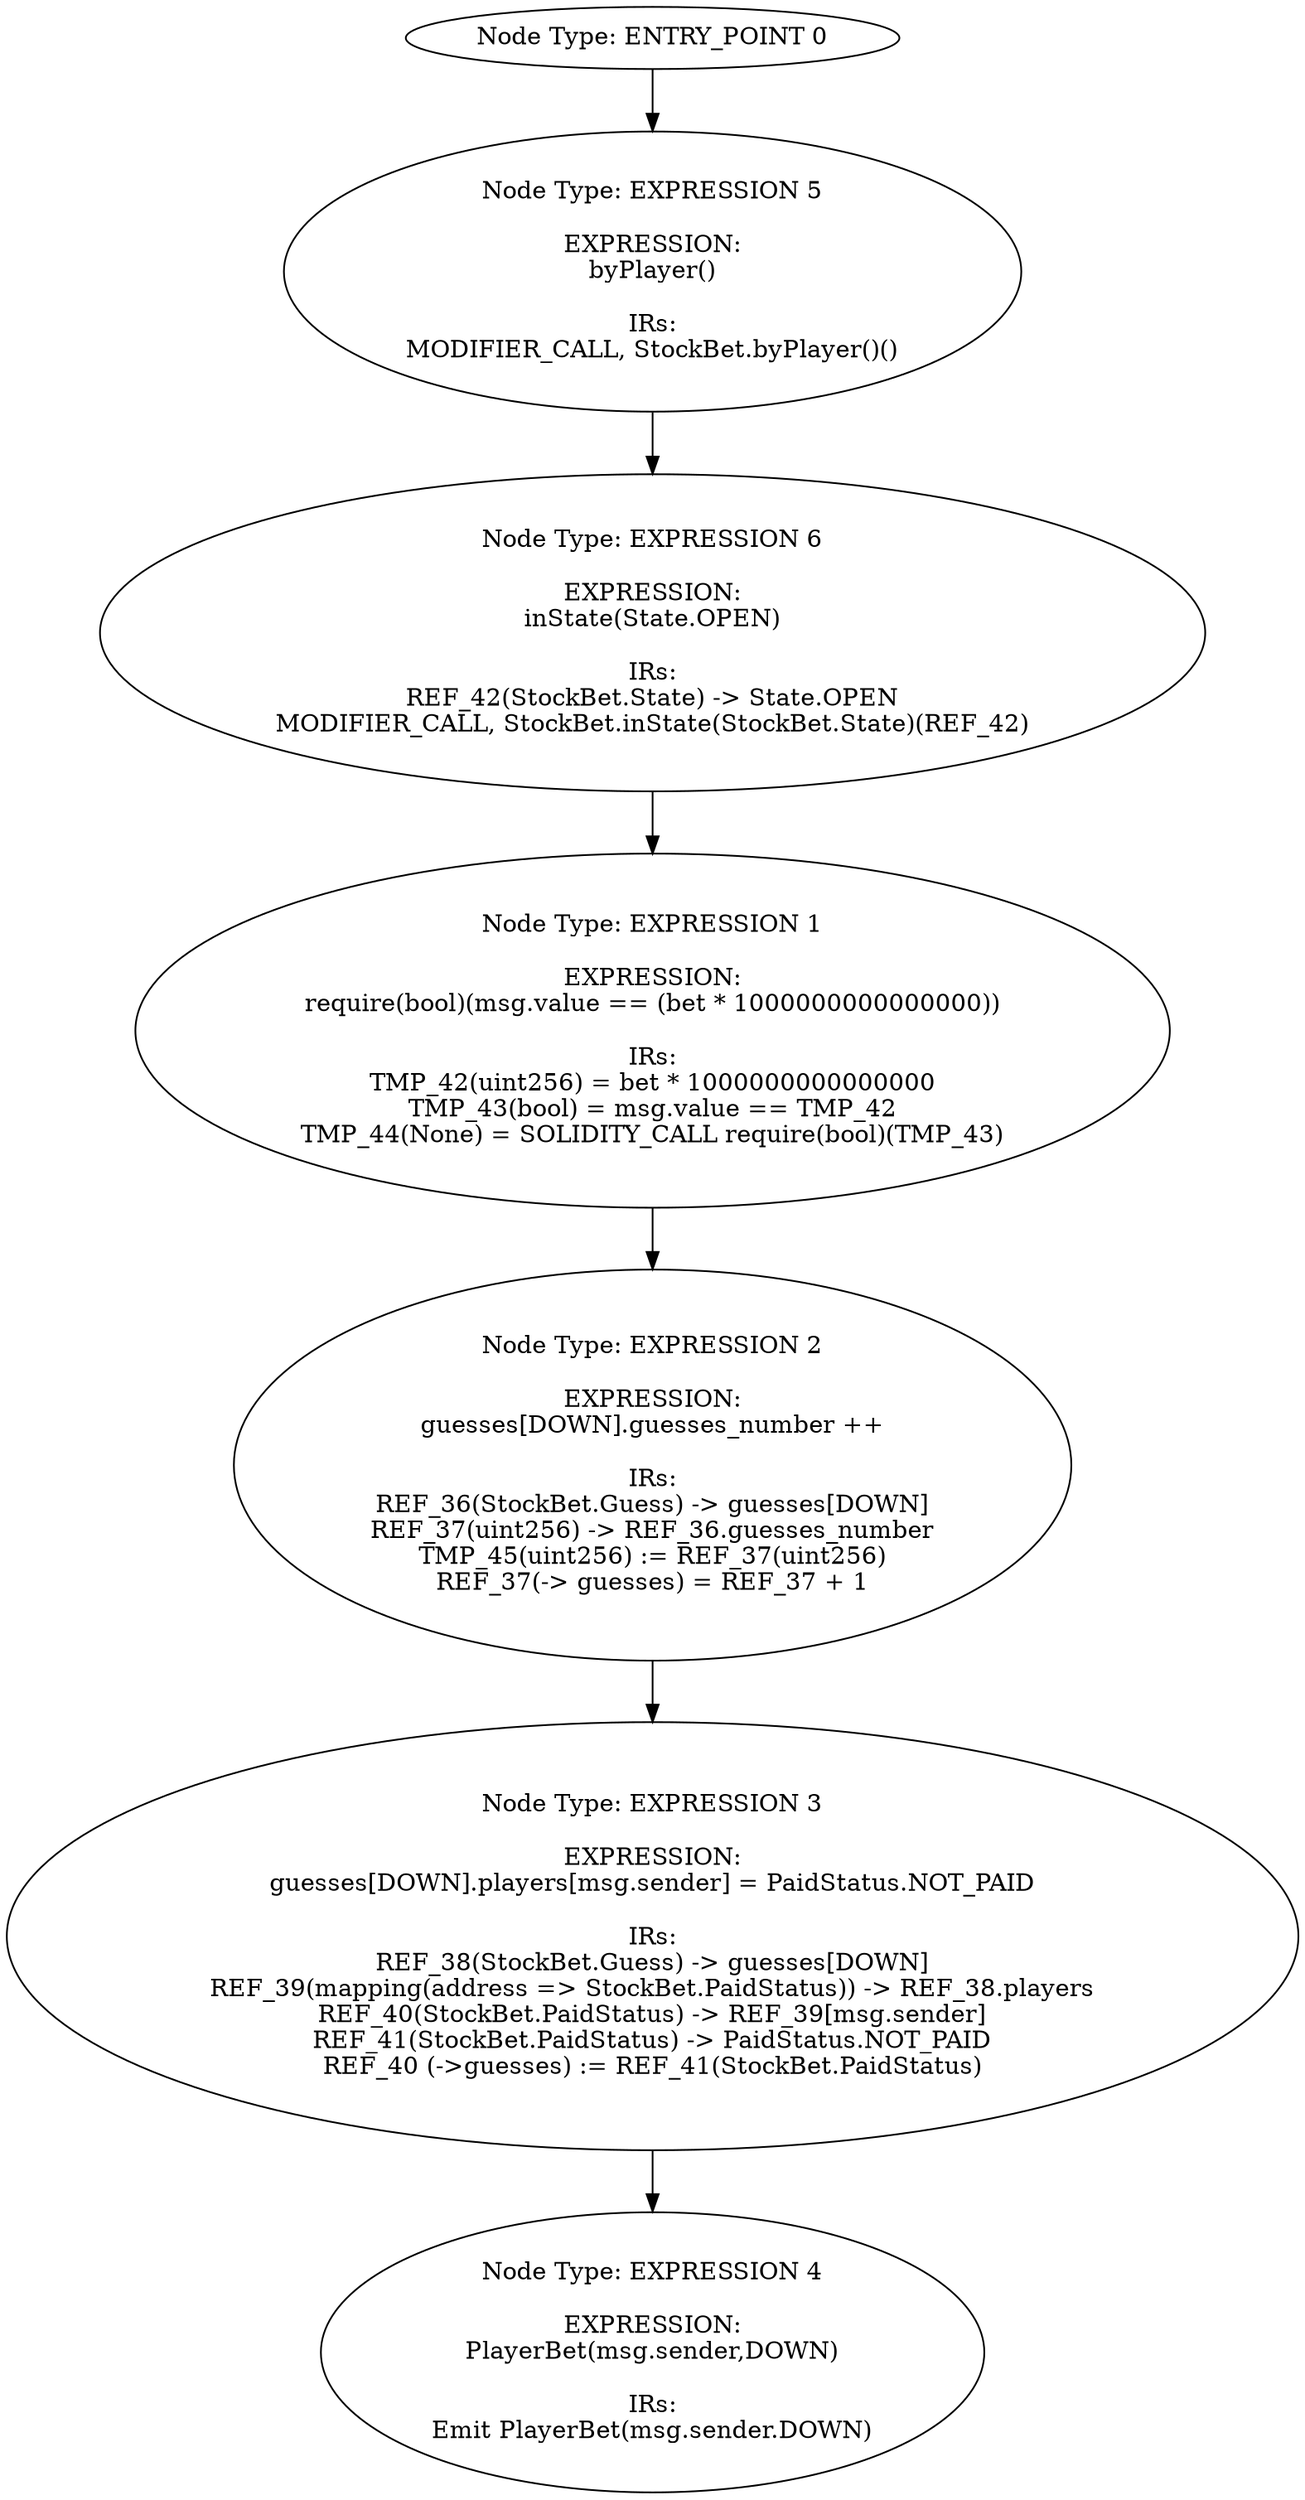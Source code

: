 digraph{
0[label="Node Type: ENTRY_POINT 0
"];
0->5;
1[label="Node Type: EXPRESSION 1

EXPRESSION:
require(bool)(msg.value == (bet * 1000000000000000))

IRs:
TMP_42(uint256) = bet * 1000000000000000
TMP_43(bool) = msg.value == TMP_42
TMP_44(None) = SOLIDITY_CALL require(bool)(TMP_43)"];
1->2;
2[label="Node Type: EXPRESSION 2

EXPRESSION:
guesses[DOWN].guesses_number ++

IRs:
REF_36(StockBet.Guess) -> guesses[DOWN]
REF_37(uint256) -> REF_36.guesses_number
TMP_45(uint256) := REF_37(uint256)
REF_37(-> guesses) = REF_37 + 1"];
2->3;
3[label="Node Type: EXPRESSION 3

EXPRESSION:
guesses[DOWN].players[msg.sender] = PaidStatus.NOT_PAID

IRs:
REF_38(StockBet.Guess) -> guesses[DOWN]
REF_39(mapping(address => StockBet.PaidStatus)) -> REF_38.players
REF_40(StockBet.PaidStatus) -> REF_39[msg.sender]
REF_41(StockBet.PaidStatus) -> PaidStatus.NOT_PAID
REF_40 (->guesses) := REF_41(StockBet.PaidStatus)"];
3->4;
4[label="Node Type: EXPRESSION 4

EXPRESSION:
PlayerBet(msg.sender,DOWN)

IRs:
Emit PlayerBet(msg.sender.DOWN)"];
5[label="Node Type: EXPRESSION 5

EXPRESSION:
byPlayer()

IRs:
MODIFIER_CALL, StockBet.byPlayer()()"];
5->6;
6[label="Node Type: EXPRESSION 6

EXPRESSION:
inState(State.OPEN)

IRs:
REF_42(StockBet.State) -> State.OPEN
MODIFIER_CALL, StockBet.inState(StockBet.State)(REF_42)"];
6->1;
}
